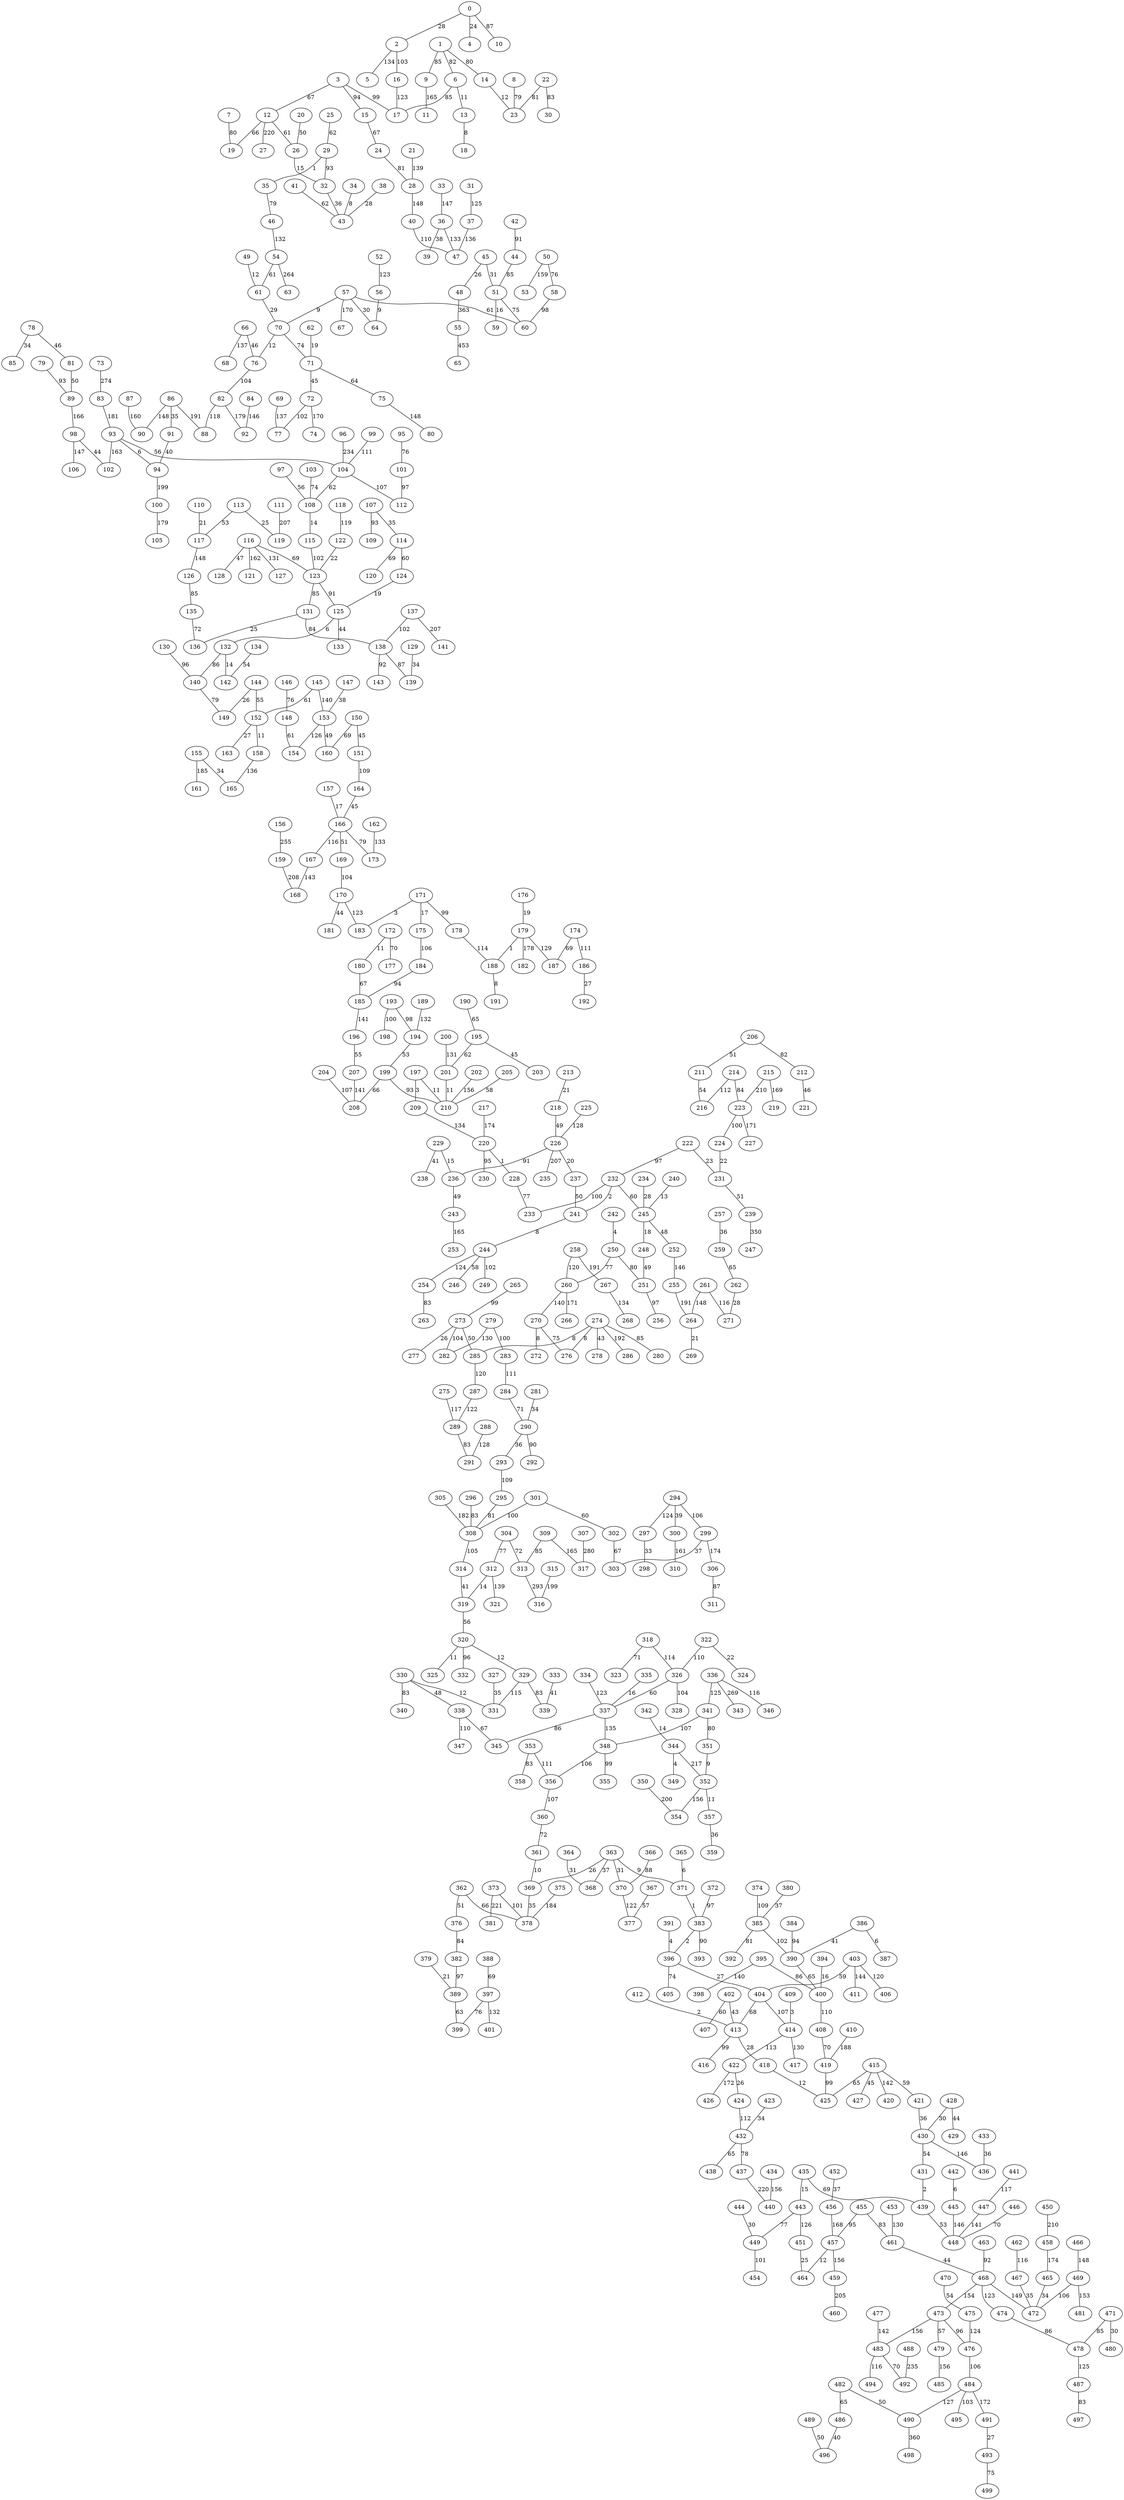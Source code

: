 strict graph G {
0;
1;
2;
3;
4;
5;
6;
7;
8;
9;
10;
11;
12;
13;
14;
15;
16;
17;
18;
19;
20;
21;
22;
23;
24;
25;
26;
27;
28;
29;
30;
31;
32;
33;
34;
35;
36;
37;
38;
39;
40;
41;
42;
43;
44;
45;
46;
47;
48;
49;
50;
51;
52;
53;
54;
55;
56;
57;
58;
59;
60;
61;
62;
63;
64;
65;
66;
67;
68;
69;
70;
71;
72;
73;
74;
75;
76;
77;
78;
79;
80;
81;
82;
83;
84;
85;
86;
87;
88;
89;
90;
91;
92;
93;
94;
95;
96;
97;
98;
99;
100;
101;
102;
103;
104;
105;
106;
107;
108;
109;
110;
111;
112;
113;
114;
115;
116;
117;
118;
119;
120;
121;
122;
123;
124;
125;
126;
127;
128;
129;
130;
131;
132;
133;
134;
135;
136;
137;
138;
139;
140;
141;
142;
143;
144;
145;
146;
147;
148;
149;
150;
151;
152;
153;
154;
155;
156;
157;
158;
159;
160;
161;
162;
163;
164;
165;
166;
167;
168;
169;
170;
171;
172;
173;
174;
175;
176;
177;
178;
179;
180;
181;
182;
183;
184;
185;
186;
187;
188;
189;
190;
191;
192;
193;
194;
195;
196;
197;
198;
199;
200;
201;
202;
203;
204;
205;
206;
207;
208;
209;
210;
211;
212;
213;
214;
215;
216;
217;
218;
219;
220;
221;
222;
223;
224;
225;
226;
227;
228;
229;
230;
231;
232;
233;
234;
235;
236;
237;
238;
239;
240;
241;
242;
243;
244;
245;
246;
247;
248;
249;
250;
251;
252;
253;
254;
255;
256;
257;
258;
259;
260;
261;
262;
263;
264;
265;
266;
267;
268;
269;
270;
271;
272;
273;
274;
275;
276;
277;
278;
279;
280;
281;
282;
283;
284;
285;
286;
287;
288;
289;
290;
291;
292;
293;
294;
295;
296;
297;
298;
299;
300;
301;
302;
303;
304;
305;
306;
307;
308;
309;
310;
311;
312;
313;
314;
315;
316;
317;
318;
319;
320;
321;
322;
323;
324;
325;
326;
327;
328;
329;
330;
331;
332;
333;
334;
335;
336;
337;
338;
339;
340;
341;
342;
343;
344;
345;
346;
347;
348;
349;
350;
351;
352;
353;
354;
355;
356;
357;
358;
359;
360;
361;
362;
363;
364;
365;
366;
367;
368;
369;
370;
371;
372;
373;
374;
375;
376;
377;
378;
379;
380;
381;
382;
383;
384;
385;
386;
387;
388;
389;
390;
391;
392;
393;
394;
395;
396;
397;
398;
399;
400;
401;
402;
403;
404;
405;
406;
407;
408;
409;
410;
411;
412;
413;
414;
415;
416;
417;
418;
419;
420;
421;
422;
423;
424;
425;
426;
427;
428;
429;
430;
431;
432;
433;
434;
435;
436;
437;
438;
439;
440;
441;
442;
443;
444;
445;
446;
447;
448;
449;
450;
451;
452;
453;
454;
455;
456;
457;
458;
459;
460;
461;
462;
463;
464;
465;
466;
467;
468;
469;
470;
471;
472;
473;
474;
475;
476;
477;
478;
479;
480;
481;
482;
483;
484;
485;
486;
487;
488;
489;
490;
491;
492;
493;
494;
495;
496;
497;
498;
499;
122 -- 123  [label=22];
137 -- 141  [label=207];
402 -- 413  [label=43];
403 -- 406  [label=120];
167 -- 168  [label=143];
341 -- 348  [label=107];
171 -- 183  [label=3];
493 -- 499  [label=75];
449 -- 454  [label=101];
408 -- 419  [label=70];
305 -- 308  [label=182];
474 -- 478  [label=86];
116 -- 128  [label=47];
273 -- 285  [label=50];
372 -- 383  [label=97];
12 -- 19  [label=66];
375 -- 378  [label=184];
159 -- 168  [label=208];
96 -- 104  [label=234];
13 -- 18  [label=8];
293 -- 295  [label=109];
41 -- 43  [label=62];
470 -- 475  [label=54];
360 -- 361  [label=72];
137 -- 138  [label=102];
156 -- 159  [label=255];
166 -- 167  [label=116];
452 -- 456  [label=37];
294 -- 297  [label=124];
465 -- 472  [label=34];
117 -- 126  [label=148];
469 -- 472  [label=106];
459 -- 460  [label=205];
66 -- 68  [label=137];
274 -- 286  [label=192];
124 -- 125  [label=19];
254 -- 263  [label=83];
1 -- 14  [label=80];
326 -- 337  [label=60];
33 -- 36  [label=147];
363 -- 369  [label=26];
352 -- 354  [label=156];
274 -- 285  [label=8];
176 -- 179  [label=19];
111 -- 119  [label=207];
363 -- 370  [label=31];
52 -- 56  [label=123];
336 -- 341  [label=125];
279 -- 283  [label=100];
395 -- 400  [label=86];
422 -- 426  [label=172];
224 -- 231  [label=22];
61 -- 70  [label=29];
353 -- 358  [label=83];
226 -- 236  [label=91];
281 -- 290  [label=34];
458 -- 465  [label=174];
172 -- 177  [label=70];
1 -- 9  [label=85];
131 -- 136  [label=25];
170 -- 181  [label=44];
443 -- 451  [label=126];
314 -- 319  [label=41];
22 -- 23  [label=81];
491 -- 493  [label=27];
185 -- 196  [label=141];
294 -- 300  [label=39];
475 -- 476  [label=124];
223 -- 224  [label=100];
319 -- 320  [label=56];
153 -- 154  [label=126];
129 -- 139  [label=34];
206 -- 211  [label=51];
54 -- 61  [label=61];
473 -- 476  [label=96];
214 -- 223  [label=84];
2 -- 16  [label=103];
296 -- 308  [label=83];
49 -- 61  [label=12];
402 -- 407  [label=60];
483 -- 494  [label=116];
369 -- 378  [label=35];
40 -- 47  [label=110];
148 -- 154  [label=61];
175 -- 184  [label=106];
116 -- 121  [label=162];
320 -- 325  [label=11];
395 -- 398  [label=140];
193 -- 194  [label=98];
327 -- 331  [label=35];
404 -- 414  [label=107];
199 -- 208  [label=66];
329 -- 331  [label=115];
145 -- 152  [label=61];
403 -- 411  [label=144];
250 -- 251  [label=80];
131 -- 138  [label=84];
260 -- 266  [label=171];
157 -- 166  [label=17];
22 -- 30  [label=83];
57 -- 67  [label=170];
415 -- 420  [label=142];
217 -- 220  [label=174];
103 -- 108  [label=74];
83 -- 93  [label=181];
234 -- 245  [label=28];
484 -- 495  [label=103];
467 -- 472  [label=35];
483 -- 492  [label=70];
394 -- 400  [label=16];
204 -- 208  [label=107];
329 -- 339  [label=83];
152 -- 163  [label=27];
450 -- 458  [label=210];
240 -- 245  [label=13];
232 -- 245  [label=60];
445 -- 448  [label=146];
396 -- 404  [label=27];
447 -- 448  [label=141];
479 -- 485  [label=156];
215 -- 219  [label=169];
232 -- 241  [label=2];
150 -- 160  [label=69];
104 -- 108  [label=62];
116 -- 123  [label=69];
484 -- 491  [label=172];
220 -- 228  [label=1];
116 -- 127  [label=131];
350 -- 354  [label=200];
273 -- 282  [label=104];
342 -- 344  [label=14];
374 -- 385  [label=109];
25 -- 29  [label=62];
284 -- 290  [label=71];
171 -- 178  [label=99];
344 -- 349  [label=4];
434 -- 440  [label=156];
107 -- 114  [label=35];
431 -- 439  [label=2];
73 -- 83  [label=274];
140 -- 149  [label=79];
195 -- 203  [label=45];
34 -- 43  [label=8];
189 -- 194  [label=132];
0 -- 4  [label=24];
435 -- 439  [label=69];
309 -- 313  [label=85];
244 -- 254  [label=124];
251 -- 256  [label=97];
457 -- 459  [label=156];
57 -- 70  [label=9];
413 -- 418  [label=28];
222 -- 232  [label=97];
31 -- 37  [label=125];
295 -- 308  [label=81];
170 -- 183  [label=123];
279 -- 282  [label=130];
364 -- 368  [label=31];
320 -- 332  [label=96];
89 -- 98  [label=166];
71 -- 72  [label=45];
357 -- 359  [label=36];
489 -- 496  [label=50];
288 -- 291  [label=128];
414 -- 417  [label=130];
274 -- 280  [label=85];
14 -- 23  [label=12];
44 -- 51  [label=85];
477 -- 483  [label=142];
196 -- 207  [label=55];
132 -- 142  [label=14];
383 -- 396  [label=2];
62 -- 71  [label=19];
289 -- 291  [label=83];
38 -- 43  [label=28];
455 -- 457  [label=95];
195 -- 201  [label=62];
435 -- 443  [label=15];
57 -- 60  [label=61];
486 -- 496  [label=40];
422 -- 424  [label=26];
490 -- 498  [label=360];
32 -- 43  [label=36];
301 -- 308  [label=100];
341 -- 351  [label=80];
336 -- 343  [label=269];
222 -- 231  [label=23];
337 -- 348  [label=135];
388 -- 397  [label=69];
86 -- 88  [label=191];
15 -- 24  [label=67];
385 -- 392  [label=81];
322 -- 324  [label=22];
261 -- 271  [label=116];
275 -- 289  [label=117];
76 -- 82  [label=104];
338 -- 347  [label=110];
297 -- 298  [label=33];
461 -- 468  [label=44];
428 -- 429  [label=44];
81 -- 89  [label=50];
24 -- 28  [label=81];
456 -- 457  [label=168];
229 -- 238  [label=41];
320 -- 329  [label=12];
70 -- 71  [label=74];
306 -- 311  [label=87];
184 -- 185  [label=94];
114 -- 124  [label=60];
223 -- 227  [label=171];
385 -- 390  [label=102];
478 -- 487  [label=125];
304 -- 312  [label=77];
75 -- 80  [label=148];
252 -- 255  [label=146];
26 -- 32  [label=15];
174 -- 186  [label=111];
362 -- 378  [label=66];
207 -- 208  [label=141];
419 -- 425  [label=99];
261 -- 264  [label=148];
79 -- 89  [label=93];
3 -- 15  [label=94];
287 -- 289  [label=122];
236 -- 243  [label=49];
373 -- 381  [label=221];
91 -- 94  [label=40];
153 -- 160  [label=49];
484 -- 490  [label=127];
72 -- 74  [label=170];
391 -- 396  [label=4];
274 -- 276  [label=8];
152 -- 158  [label=11];
213 -- 218  [label=21];
424 -- 432  [label=112];
488 -- 492  [label=235];
162 -- 173  [label=133];
55 -- 65  [label=453];
7 -- 19  [label=80];
322 -- 326  [label=110];
201 -- 210  [label=11];
471 -- 480  [label=30];
386 -- 387  [label=6];
363 -- 368  [label=37];
214 -- 216  [label=112];
248 -- 251  [label=49];
70 -- 76  [label=12];
376 -- 382  [label=84];
20 -- 26  [label=50];
9 -- 11  [label=165];
174 -- 187  [label=69];
172 -- 180  [label=11];
430 -- 431  [label=54];
413 -- 416  [label=99];
8 -- 23  [label=79];
29 -- 32  [label=93];
412 -- 413  [label=2];
56 -- 64  [label=9];
245 -- 252  [label=48];
294 -- 299  [label=106];
299 -- 303  [label=37];
144 -- 149  [label=26];
130 -- 140  [label=96];
423 -- 432  [label=34];
212 -- 221  [label=46];
78 -- 85  [label=34];
262 -- 271  [label=28];
237 -- 241  [label=50];
226 -- 237  [label=20];
151 -- 164  [label=109];
48 -- 55  [label=363];
45 -- 51  [label=31];
336 -- 346  [label=116];
267 -- 268  [label=134];
104 -- 112  [label=107];
446 -- 448  [label=70];
215 -- 223  [label=210];
264 -- 269  [label=21];
326 -- 328  [label=104];
451 -- 464  [label=25];
307 -- 317  [label=280];
12 -- 27  [label=220];
338 -- 345  [label=67];
229 -- 236  [label=15];
93 -- 102  [label=163];
164 -- 166  [label=45];
302 -- 303  [label=67];
312 -- 319  [label=14];
0 -- 10  [label=87];
179 -- 187  [label=129];
265 -- 273  [label=99];
82 -- 92  [label=179];
107 -- 109  [label=93];
260 -- 270  [label=140];
37 -- 47  [label=136];
93 -- 94  [label=6];
28 -- 40  [label=148];
186 -- 192  [label=27];
473 -- 479  [label=57];
190 -- 195  [label=65];
95 -- 101  [label=76];
115 -- 123  [label=102];
430 -- 436  [label=146];
283 -- 284  [label=111];
225 -- 226  [label=128];
366 -- 370  [label=88];
0 -- 2  [label=28];
113 -- 119  [label=25];
171 -- 175  [label=17];
333 -- 339  [label=41];
410 -- 419  [label=188];
487 -- 497  [label=83];
118 -- 122  [label=119];
206 -- 212  [label=82];
147 -- 153  [label=38];
255 -- 264  [label=191];
123 -- 125  [label=91];
362 -- 376  [label=51];
270 -- 272  [label=8];
476 -- 484  [label=106];
202 -- 210  [label=156];
93 -- 104  [label=56];
308 -- 314  [label=105];
444 -- 449  [label=30];
144 -- 152  [label=55];
3 -- 12  [label=67];
352 -- 357  [label=11];
123 -- 131  [label=85];
415 -- 427  [label=45];
205 -- 210  [label=58];
468 -- 472  [label=149];
113 -- 117  [label=53];
304 -- 313  [label=72];
397 -- 401  [label=132];
244 -- 246  [label=58];
46 -- 54  [label=132];
330 -- 340  [label=83];
42 -- 44  [label=91];
134 -- 142  [label=54];
99 -- 104  [label=111];
86 -- 91  [label=35];
12 -- 26  [label=61];
114 -- 120  [label=69];
397 -- 399  [label=76];
469 -- 481  [label=153];
365 -- 371  [label=6];
442 -- 445  [label=6];
51 -- 60  [label=75];
6 -- 13  [label=11];
300 -- 310  [label=161];
211 -- 216  [label=54];
242 -- 250  [label=4];
418 -- 425  [label=12];
379 -- 389  [label=21];
318 -- 326  [label=114];
2 -- 5  [label=134];
433 -- 436  [label=36];
155 -- 161  [label=185];
466 -- 469  [label=148];
36 -- 47  [label=133];
463 -- 468  [label=92];
348 -- 355  [label=99];
87 -- 90  [label=160];
273 -- 277  [label=26];
138 -- 143  [label=92];
344 -- 352  [label=217];
231 -- 239  [label=51];
50 -- 58  [label=76];
373 -- 378  [label=101];
471 -- 478  [label=85];
415 -- 425  [label=65];
100 -- 105  [label=179];
78 -- 81  [label=46];
132 -- 140  [label=86];
468 -- 474  [label=123];
166 -- 173  [label=79];
239 -- 247  [label=350];
98 -- 102  [label=44];
334 -- 337  [label=123];
82 -- 88  [label=118];
382 -- 389  [label=97];
258 -- 267  [label=191];
178 -- 188  [label=114];
193 -- 198  [label=100];
135 -- 136  [label=72];
285 -- 287  [label=120];
197 -- 210  [label=11];
371 -- 383  [label=1];
45 -- 48  [label=26];
462 -- 467  [label=116];
370 -- 377  [label=122];
98 -- 106  [label=147];
188 -- 191  [label=8];
290 -- 293  [label=36];
180 -- 185  [label=67];
169 -- 170  [label=104];
330 -- 331  [label=12];
226 -- 235  [label=207];
421 -- 430  [label=36];
414 -- 422  [label=113];
390 -- 400  [label=65];
199 -- 210  [label=93];
125 -- 133  [label=44];
245 -- 248  [label=18];
313 -- 316  [label=293];
257 -- 259  [label=36];
318 -- 323  [label=71];
6 -- 17  [label=85];
400 -- 408  [label=110];
58 -- 60  [label=98];
209 -- 220  [label=134];
146 -- 148  [label=76];
126 -- 135  [label=85];
453 -- 461  [label=130];
403 -- 404  [label=59];
353 -- 356  [label=111];
290 -- 292  [label=90];
51 -- 59  [label=16];
258 -- 260  [label=120];
50 -- 53  [label=159];
309 -- 317  [label=165];
29 -- 35  [label=1];
312 -- 321  [label=139];
351 -- 352  [label=9];
315 -- 316  [label=199];
457 -- 464  [label=12];
108 -- 115  [label=14];
197 -- 209  [label=3];
301 -- 302  [label=60];
404 -- 413  [label=68];
432 -- 438  [label=65];
1 -- 6  [label=82];
250 -- 260  [label=77];
274 -- 278  [label=43];
428 -- 430  [label=30];
356 -- 360  [label=107];
335 -- 337  [label=16];
97 -- 108  [label=56];
54 -- 63  [label=264];
415 -- 421  [label=59];
179 -- 182  [label=178];
110 -- 117  [label=21];
443 -- 449  [label=77];
16 -- 17  [label=123];
166 -- 169  [label=51];
386 -- 390  [label=41];
299 -- 306  [label=174];
218 -- 226  [label=49];
383 -- 393  [label=90];
101 -- 112  [label=97];
384 -- 390  [label=94];
468 -- 473  [label=154];
72 -- 77  [label=102];
348 -- 356  [label=106];
86 -- 90  [label=148];
432 -- 437  [label=78];
455 -- 461  [label=83];
473 -- 483  [label=156];
125 -- 132  [label=6];
259 -- 262  [label=65];
155 -- 165  [label=34];
380 -- 385  [label=37];
66 -- 76  [label=46];
194 -- 199  [label=53];
200 -- 201  [label=131];
158 -- 165  [label=136];
337 -- 345  [label=86];
409 -- 414  [label=3];
437 -- 440  [label=220];
69 -- 77  [label=137];
482 -- 490  [label=50];
71 -- 75  [label=64];
150 -- 151  [label=45];
138 -- 139  [label=87];
35 -- 46  [label=79];
244 -- 249  [label=102];
232 -- 233  [label=100];
330 -- 338  [label=48];
367 -- 377  [label=57];
363 -- 371  [label=9];
3 -- 17  [label=99];
396 -- 405  [label=74];
241 -- 244  [label=8];
57 -- 64  [label=30];
36 -- 39  [label=38];
243 -- 253  [label=165];
482 -- 486  [label=65];
84 -- 92  [label=146];
21 -- 28  [label=139];
94 -- 100  [label=199];
361 -- 369  [label=10];
441 -- 447  [label=117];
145 -- 153  [label=140];
220 -- 230  [label=95];
228 -- 233  [label=77];
179 -- 188  [label=1];
389 -- 399  [label=63];
439 -- 448  [label=53];
270 -- 276  [label=75];
}
